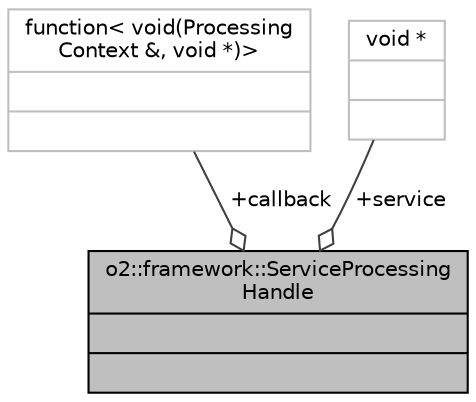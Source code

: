 digraph "o2::framework::ServiceProcessingHandle"
{
 // INTERACTIVE_SVG=YES
  bgcolor="transparent";
  edge [fontname="Helvetica",fontsize="10",labelfontname="Helvetica",labelfontsize="10"];
  node [fontname="Helvetica",fontsize="10",shape=record];
  Node1 [label="{o2::framework::ServiceProcessing\lHandle\n||}",height=0.2,width=0.4,color="black", fillcolor="grey75", style="filled", fontcolor="black"];
  Node2 -> Node1 [color="grey25",fontsize="10",style="solid",label=" +callback" ,arrowhead="odiamond",fontname="Helvetica"];
  Node2 [label="{function\< void(Processing\lContext &, void *)\>\n||}",height=0.2,width=0.4,color="grey75"];
  Node3 -> Node1 [color="grey25",fontsize="10",style="solid",label=" +service" ,arrowhead="odiamond",fontname="Helvetica"];
  Node3 [label="{void *\n||}",height=0.2,width=0.4,color="grey75"];
}
